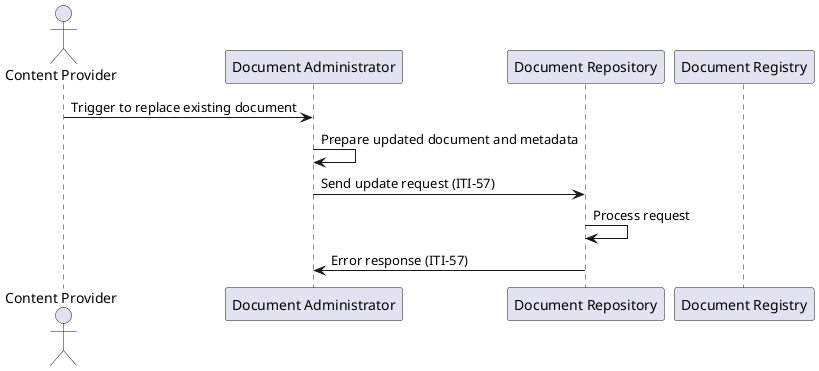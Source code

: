 @startuml
actor "Content Provider" as CS
participant "Document Administrator" as DS
participant "Document Repository" as DR
participant "Document Registry" as DReg

CS -> DS: Trigger to replace existing document
DS -> DS: Prepare updated document and metadata
DS -> DR: Send update request (ITI-57)
DR -> DR: Process request
DR -> DS: Error response (ITI-57)
@enduml
